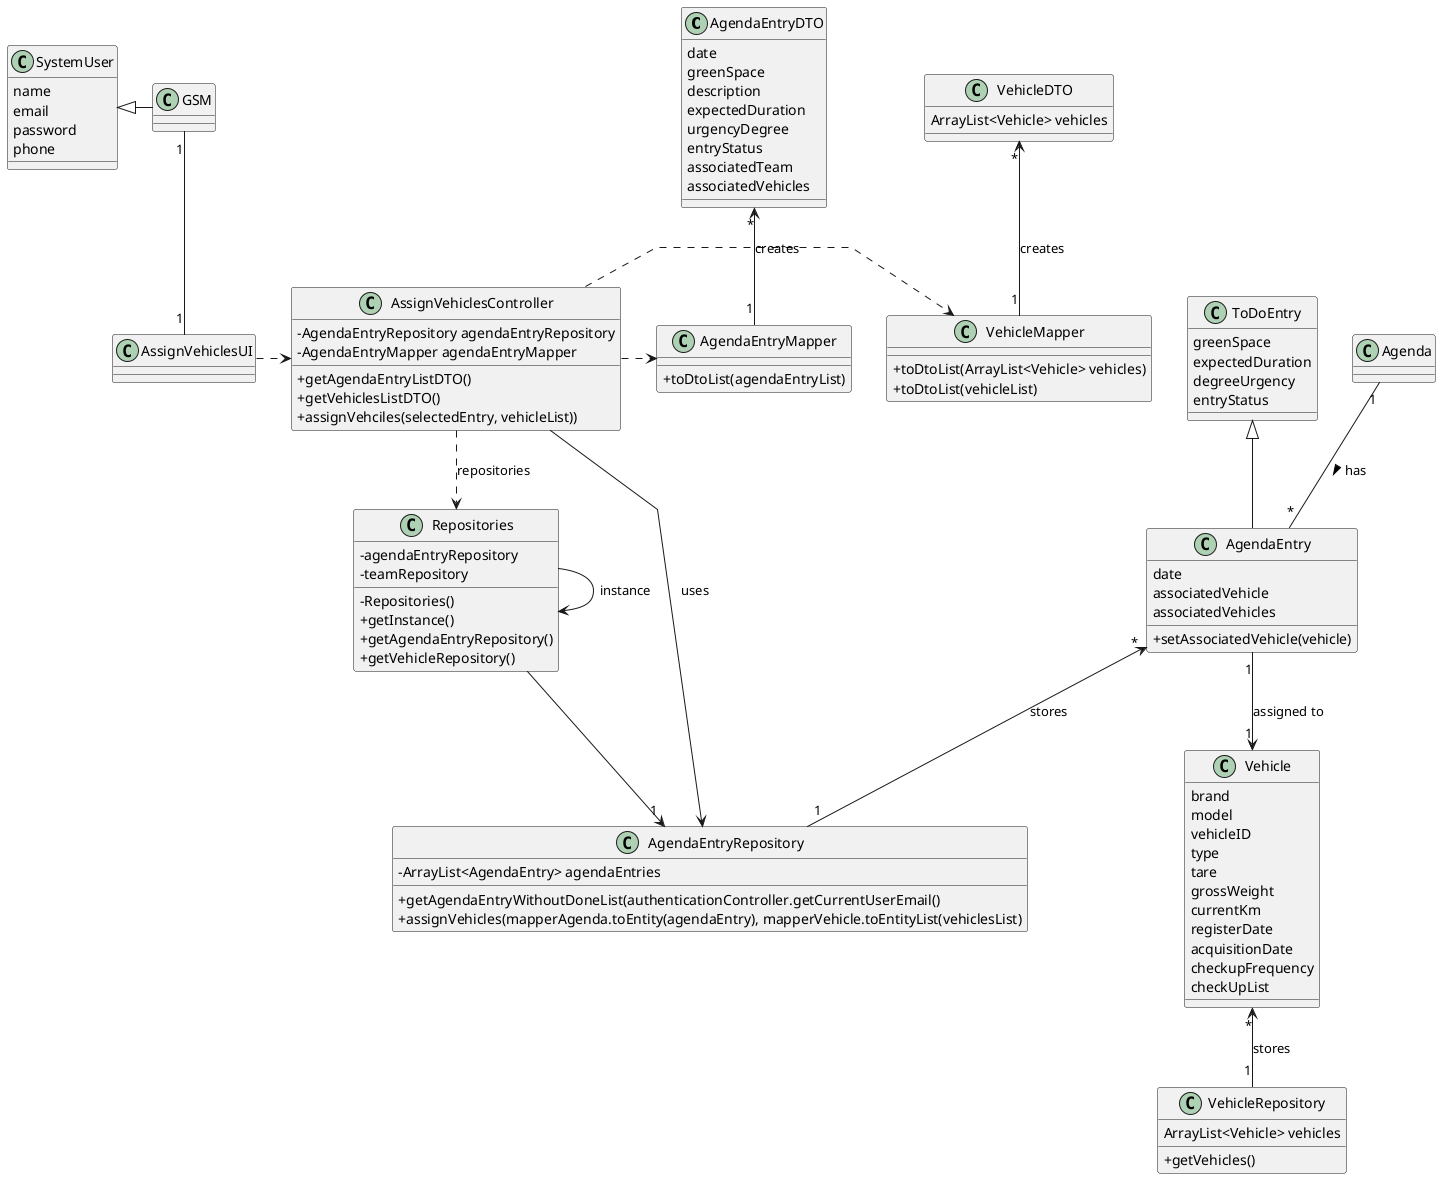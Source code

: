 @startuml
skinparam classAttributeIconSize 0
'skinparam monochrome true
skinparam packageStyle rectangle
skinparam shadowing false
skinparam linetype polyline
'skinparam linetype orto
skinparam classAttributeIconSize 0



class AgendaEntryDTO {

    date
    greenSpace
    description
    expectedDuration
    urgencyDegree
    entryStatus
    associatedTeam
    associatedVehicles

}

class Vehicle {
        brand
        model
        vehicleID
        type
        tare
        grossWeight
        currentKm
        registerDate
        acquisitionDate
        checkupFrequency
        checkUpList
}
class SystemUser {
    name
    email
    password
    phone
}


class AgendaEntryRepository {
    - ArrayList<AgendaEntry> agendaEntries
    +getAgendaEntryWithoutDoneList(authenticationController.getCurrentUserEmail()
    +assignVehicles(mapperAgenda.toEntity(agendaEntry), mapperVehicle.toEntityList(vehiclesList)
}

class Repositories {
    - agendaEntryRepository
    -teamRepository

    - Repositories()
    + getInstance()
    + getAgendaEntryRepository()
    + getVehicleRepository()

}

class AgendaEntryMapper {
    + toDtoList(agendaEntryList)

}


class AssignVehiclesController {
    - AgendaEntryRepository agendaEntryRepository
    - AgendaEntryMapper agendaEntryMapper

    +getAgendaEntryListDTO()
    +getVehiclesListDTO()
     + assignVehciles(selectedEntry, vehicleList))
}

class AssignVehiclesUI {

}

class AgendaEntry {
    date
    associatedVehicle
    associatedVehicles
    +setAssociatedVehicle(vehicle)
}

class VehicleRepository{
    ArrayList<Vehicle> vehicles
    +getVehicles()

}

class VehicleMapper {
+toDtoList(ArrayList<Vehicle> vehicles)
+toDtoList(vehicleList)

}

class VehicleDTO {
ArrayList<Vehicle> vehicles
}
class ToDoEntry{
         greenSpace
         expectedDuration
         degreeUrgency
         entryStatus
}





AssignVehiclesUI .>AssignVehiclesController
AssignVehiclesController ..> Repositories : repositories
Repositories --> "1" AgendaEntryRepository
Repositories -> Repositories : instance
AssignVehiclesController .> AgendaEntryMapper
AssignVehiclesController .> VehicleMapper
AssignVehiclesController --> AgendaEntryRepository : uses

SystemUser <|- GSM
ToDoEntry <|-- AgendaEntry

GSM "1" -- "1" AssignVehiclesUI
AgendaEntry "*" <-- "1" AgendaEntryRepository : stores
AgendaEntry"1" --> "1" Vehicle: assigned to
Vehicle "*" <-- "1" VehicleRepository : stores
AgendaEntryDTO "*" <-- "1" AgendaEntryMapper : creates
VehicleDTO "*" <-- "1" VehicleMapper : creates
Agenda "1" -- "*" AgendaEntry : has >




@enduml
